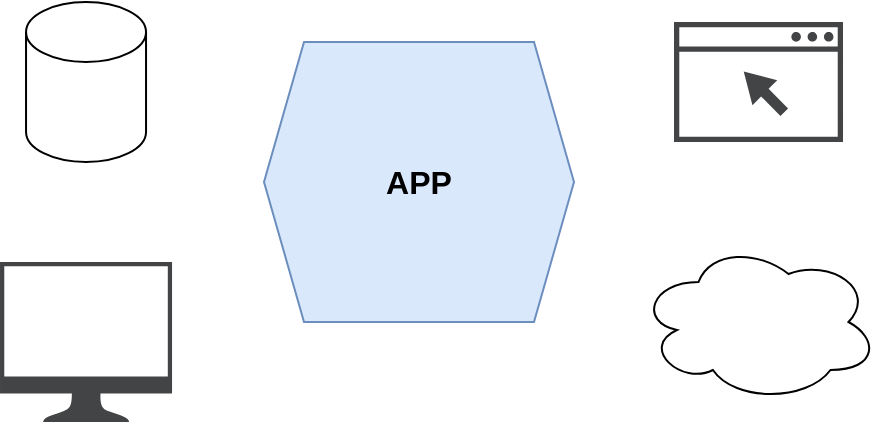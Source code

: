 <mxfile version="20.0.3" type="github" pages="5">
  <diagram id="197FKwCF_T1x4Uy-kO40" name="Page-1">
    <mxGraphModel dx="1422" dy="656" grid="1" gridSize="10" guides="1" tooltips="1" connect="1" arrows="1" fold="1" page="1" pageScale="1" pageWidth="850" pageHeight="1100" math="0" shadow="0">
      <root>
        <mxCell id="0" />
        <mxCell id="1" parent="0" />
        <mxCell id="01W9tkIO_FNPxwmTyG0n-1" value="APP" style="shape=hexagon;perimeter=hexagonPerimeter2;whiteSpace=wrap;html=1;fixedSize=1;fillColor=#dae8fc;strokeColor=#6c8ebf;fontStyle=1;fontSize=16;" parent="1" vertex="1">
          <mxGeometry x="305" y="160" width="155" height="140" as="geometry" />
        </mxCell>
        <mxCell id="01W9tkIO_FNPxwmTyG0n-2" value="" style="shape=cylinder3;whiteSpace=wrap;html=1;boundedLbl=1;backgroundOutline=1;size=15;" parent="1" vertex="1">
          <mxGeometry x="186.02" y="140" width="60" height="80" as="geometry" />
        </mxCell>
        <mxCell id="01W9tkIO_FNPxwmTyG0n-3" value="" style="ellipse;shape=cloud;whiteSpace=wrap;html=1;" parent="1" vertex="1">
          <mxGeometry x="492.26" y="260" width="120" height="80" as="geometry" />
        </mxCell>
        <mxCell id="01W9tkIO_FNPxwmTyG0n-4" value="" style="sketch=0;pointerEvents=1;shadow=0;dashed=0;html=1;strokeColor=none;fillColor=#434445;aspect=fixed;labelPosition=center;verticalLabelPosition=bottom;verticalAlign=top;align=center;outlineConnect=0;shape=mxgraph.vvd.web_browser;" parent="1" vertex="1">
          <mxGeometry x="510" y="150" width="84.51" height="60" as="geometry" />
        </mxCell>
        <mxCell id="01W9tkIO_FNPxwmTyG0n-5" value="" style="sketch=0;pointerEvents=1;shadow=0;dashed=0;html=1;strokeColor=none;fillColor=#434445;aspect=fixed;labelPosition=center;verticalLabelPosition=bottom;verticalAlign=top;align=center;outlineConnect=0;shape=mxgraph.vvd.monitor;" parent="1" vertex="1">
          <mxGeometry x="173.01" y="270" width="86.02" height="80" as="geometry" />
        </mxCell>
      </root>
    </mxGraphModel>
  </diagram>
  <diagram id="x_vT3Bfe5vnsbRUxAPgn" name="Event Bus">
    <mxGraphModel dx="1422" dy="656" grid="1" gridSize="10" guides="1" tooltips="1" connect="1" arrows="1" fold="1" page="1" pageScale="1" pageWidth="827" pageHeight="1169" math="0" shadow="0">
      <root>
        <mxCell id="0" />
        <mxCell id="1" parent="0" />
        <mxCell id="H-iRm4MlmZyht57cwCee-2" value="EVENT BUS" style="rounded=0;whiteSpace=wrap;html=1;" vertex="1" parent="1">
          <mxGeometry x="140" y="210" width="430" height="30" as="geometry" />
        </mxCell>
        <mxCell id="H-iRm4MlmZyht57cwCee-8" value="" style="shape=hexagon;perimeter=hexagonPerimeter2;whiteSpace=wrap;html=1;fixedSize=1;fillColor=#dae8fc;strokeColor=#6c8ebf;" vertex="1" parent="1">
          <mxGeometry x="140" y="280" width="120" height="80" as="geometry" />
        </mxCell>
        <mxCell id="H-iRm4MlmZyht57cwCee-14" value="" style="shape=hexagon;perimeter=hexagonPerimeter2;whiteSpace=wrap;html=1;fixedSize=1;fillColor=#dae8fc;strokeColor=#6c8ebf;" vertex="1" parent="1">
          <mxGeometry x="290" y="280" width="120" height="80" as="geometry" />
        </mxCell>
        <mxCell id="H-iRm4MlmZyht57cwCee-15" value="" style="endArrow=classic;startArrow=classic;html=1;rounded=0;entryX=0.103;entryY=1.133;entryDx=0;entryDy=0;entryPerimeter=0;exitX=0.5;exitY=0;exitDx=0;exitDy=0;fillColor=#dae8fc;strokeColor=#6c8ebf;" edge="1" parent="1" source="H-iRm4MlmZyht57cwCee-14">
          <mxGeometry width="50" height="50" relative="1" as="geometry">
            <mxPoint x="320" y="510" as="sourcePoint" />
            <mxPoint x="349.74" y="243.99" as="targetPoint" />
          </mxGeometry>
        </mxCell>
        <mxCell id="H-iRm4MlmZyht57cwCee-16" value="" style="shape=hexagon;perimeter=hexagonPerimeter2;whiteSpace=wrap;html=1;fixedSize=1;fillColor=#dae8fc;strokeColor=#6c8ebf;" vertex="1" parent="1">
          <mxGeometry x="440" y="280" width="120" height="80" as="geometry" />
        </mxCell>
        <mxCell id="H-iRm4MlmZyht57cwCee-17" value="" style="endArrow=classic;startArrow=classic;html=1;rounded=0;entryX=0.103;entryY=1.133;entryDx=0;entryDy=0;entryPerimeter=0;exitX=0.5;exitY=0;exitDx=0;exitDy=0;fillColor=#dae8fc;strokeColor=#6c8ebf;" edge="1" parent="1" source="H-iRm4MlmZyht57cwCee-16">
          <mxGeometry width="50" height="50" relative="1" as="geometry">
            <mxPoint x="470" y="510" as="sourcePoint" />
            <mxPoint x="499.74" y="243.99" as="targetPoint" />
          </mxGeometry>
        </mxCell>
        <mxCell id="H-iRm4MlmZyht57cwCee-22" value="" style="shape=hexagon;perimeter=hexagonPerimeter2;whiteSpace=wrap;html=1;fixedSize=1;rotation=-180;fillColor=#dae8fc;strokeColor=#6c8ebf;" vertex="1" parent="1">
          <mxGeometry x="440" y="90" width="120" height="80" as="geometry" />
        </mxCell>
        <mxCell id="H-iRm4MlmZyht57cwCee-23" value="" style="endArrow=classic;startArrow=classic;html=1;rounded=0;entryX=0.103;entryY=1.133;entryDx=0;entryDy=0;entryPerimeter=0;exitX=0.5;exitY=0;exitDx=0;exitDy=0;fillColor=#dae8fc;strokeColor=#6c8ebf;" edge="1" parent="1" source="H-iRm4MlmZyht57cwCee-22">
          <mxGeometry width="50" height="50" relative="1" as="geometry">
            <mxPoint x="530" y="-60" as="sourcePoint" />
            <mxPoint x="500" y="206" as="targetPoint" />
          </mxGeometry>
        </mxCell>
        <mxCell id="H-iRm4MlmZyht57cwCee-24" value="" style="shape=hexagon;perimeter=hexagonPerimeter2;whiteSpace=wrap;html=1;fixedSize=1;rotation=-180;fillColor=#dae8fc;strokeColor=#6c8ebf;" vertex="1" parent="1">
          <mxGeometry x="290" y="90" width="120" height="80" as="geometry" />
        </mxCell>
        <mxCell id="H-iRm4MlmZyht57cwCee-25" value="" style="endArrow=classic;startArrow=classic;html=1;rounded=0;entryX=0.103;entryY=1.133;entryDx=0;entryDy=0;entryPerimeter=0;exitX=0.5;exitY=0;exitDx=0;exitDy=0;fillColor=#dae8fc;strokeColor=#6c8ebf;" edge="1" parent="1" source="H-iRm4MlmZyht57cwCee-24">
          <mxGeometry width="50" height="50" relative="1" as="geometry">
            <mxPoint x="380" y="-60" as="sourcePoint" />
            <mxPoint x="350" y="206" as="targetPoint" />
          </mxGeometry>
        </mxCell>
        <mxCell id="H-iRm4MlmZyht57cwCee-26" value="" style="shape=hexagon;perimeter=hexagonPerimeter2;whiteSpace=wrap;html=1;fixedSize=1;rotation=-180;fillColor=#dae8fc;strokeColor=#6c8ebf;" vertex="1" parent="1">
          <mxGeometry x="140" y="90" width="120" height="80" as="geometry" />
        </mxCell>
        <mxCell id="H-iRm4MlmZyht57cwCee-27" value="" style="endArrow=classic;startArrow=classic;html=1;rounded=0;entryX=0.103;entryY=1.133;entryDx=0;entryDy=0;entryPerimeter=0;exitX=0.5;exitY=0;exitDx=0;exitDy=0;fillColor=#dae8fc;strokeColor=#6c8ebf;" edge="1" parent="1" source="H-iRm4MlmZyht57cwCee-26">
          <mxGeometry width="50" height="50" relative="1" as="geometry">
            <mxPoint x="230" y="-60" as="sourcePoint" />
            <mxPoint x="200" y="206" as="targetPoint" />
          </mxGeometry>
        </mxCell>
        <mxCell id="H-iRm4MlmZyht57cwCee-29" value="" style="endArrow=classic;startArrow=classic;html=1;rounded=0;entryX=0.103;entryY=1.133;entryDx=0;entryDy=0;entryPerimeter=0;exitX=0.5;exitY=0;exitDx=0;exitDy=0;fillColor=#dae8fc;strokeColor=#6c8ebf;" edge="1" parent="1">
          <mxGeometry width="50" height="50" relative="1" as="geometry">
            <mxPoint x="201" y="281" as="sourcePoint" />
            <mxPoint x="200.74" y="244.99" as="targetPoint" />
          </mxGeometry>
        </mxCell>
      </root>
    </mxGraphModel>
  </diagram>
  <diagram id="eS2bIxUvSSr4cI70RPKJ" name="Shared Data">
    <mxGraphModel dx="1422" dy="656" grid="1" gridSize="10" guides="1" tooltips="1" connect="1" arrows="1" fold="1" page="1" pageScale="1" pageWidth="827" pageHeight="1169" math="0" shadow="0">
      <root>
        <mxCell id="0" />
        <mxCell id="1" parent="0" />
        <mxCell id="kKqNVoQcvOH_ShcFGLS9-1" value="EVENT BUS" style="rounded=0;whiteSpace=wrap;html=1;" vertex="1" parent="1">
          <mxGeometry x="140" y="412" width="430" height="30" as="geometry" />
        </mxCell>
        <mxCell id="kKqNVoQcvOH_ShcFGLS9-2" value="" style="shape=hexagon;perimeter=hexagonPerimeter2;whiteSpace=wrap;html=1;fixedSize=1;fillColor=#dae8fc;strokeColor=#6c8ebf;" vertex="1" parent="1">
          <mxGeometry x="140" y="482" width="120" height="80" as="geometry" />
        </mxCell>
        <mxCell id="kKqNVoQcvOH_ShcFGLS9-3" value="" style="shape=hexagon;perimeter=hexagonPerimeter2;whiteSpace=wrap;html=1;fixedSize=1;fillColor=#dae8fc;strokeColor=#6c8ebf;" vertex="1" parent="1">
          <mxGeometry x="290" y="482" width="120" height="80" as="geometry" />
        </mxCell>
        <mxCell id="kKqNVoQcvOH_ShcFGLS9-4" value="" style="endArrow=classic;startArrow=classic;html=1;rounded=0;entryX=0.103;entryY=1.133;entryDx=0;entryDy=0;entryPerimeter=0;exitX=0.5;exitY=0;exitDx=0;exitDy=0;fillColor=#dae8fc;strokeColor=#6c8ebf;" edge="1" parent="1" source="kKqNVoQcvOH_ShcFGLS9-3">
          <mxGeometry width="50" height="50" relative="1" as="geometry">
            <mxPoint x="320" y="712" as="sourcePoint" />
            <mxPoint x="349.74" y="445.99" as="targetPoint" />
          </mxGeometry>
        </mxCell>
        <mxCell id="kKqNVoQcvOH_ShcFGLS9-5" value="" style="shape=hexagon;perimeter=hexagonPerimeter2;whiteSpace=wrap;html=1;fixedSize=1;fillColor=#dae8fc;strokeColor=#6c8ebf;" vertex="1" parent="1">
          <mxGeometry x="440" y="482" width="120" height="80" as="geometry" />
        </mxCell>
        <mxCell id="kKqNVoQcvOH_ShcFGLS9-6" value="" style="endArrow=classic;startArrow=classic;html=1;rounded=0;entryX=0.103;entryY=1.133;entryDx=0;entryDy=0;entryPerimeter=0;exitX=0.5;exitY=0;exitDx=0;exitDy=0;fillColor=#dae8fc;strokeColor=#6c8ebf;" edge="1" parent="1" source="kKqNVoQcvOH_ShcFGLS9-5">
          <mxGeometry width="50" height="50" relative="1" as="geometry">
            <mxPoint x="470" y="712" as="sourcePoint" />
            <mxPoint x="499.74" y="445.99" as="targetPoint" />
          </mxGeometry>
        </mxCell>
        <mxCell id="kKqNVoQcvOH_ShcFGLS9-7" value="" style="shape=hexagon;perimeter=hexagonPerimeter2;whiteSpace=wrap;html=1;fixedSize=1;rotation=-180;fillColor=#dae8fc;strokeColor=#6c8ebf;" vertex="1" parent="1">
          <mxGeometry x="440" y="292" width="120" height="80" as="geometry" />
        </mxCell>
        <mxCell id="kKqNVoQcvOH_ShcFGLS9-8" value="" style="endArrow=classic;startArrow=classic;html=1;rounded=0;entryX=0.103;entryY=1.133;entryDx=0;entryDy=0;entryPerimeter=0;exitX=0.5;exitY=0;exitDx=0;exitDy=0;fillColor=#dae8fc;strokeColor=#6c8ebf;" edge="1" parent="1" source="kKqNVoQcvOH_ShcFGLS9-7">
          <mxGeometry width="50" height="50" relative="1" as="geometry">
            <mxPoint x="530" y="142" as="sourcePoint" />
            <mxPoint x="500" y="408" as="targetPoint" />
          </mxGeometry>
        </mxCell>
        <mxCell id="kKqNVoQcvOH_ShcFGLS9-9" value="" style="shape=hexagon;perimeter=hexagonPerimeter2;whiteSpace=wrap;html=1;fixedSize=1;rotation=-180;fillColor=#dae8fc;strokeColor=#6c8ebf;" vertex="1" parent="1">
          <mxGeometry x="290" y="292" width="120" height="80" as="geometry" />
        </mxCell>
        <mxCell id="kKqNVoQcvOH_ShcFGLS9-10" value="" style="endArrow=classic;startArrow=classic;html=1;rounded=0;entryX=0.103;entryY=1.133;entryDx=0;entryDy=0;entryPerimeter=0;exitX=0.5;exitY=0;exitDx=0;exitDy=0;fillColor=#dae8fc;strokeColor=#6c8ebf;" edge="1" parent="1" source="kKqNVoQcvOH_ShcFGLS9-9">
          <mxGeometry width="50" height="50" relative="1" as="geometry">
            <mxPoint x="380" y="142" as="sourcePoint" />
            <mxPoint x="350" y="408" as="targetPoint" />
          </mxGeometry>
        </mxCell>
        <mxCell id="kKqNVoQcvOH_ShcFGLS9-11" value="" style="shape=hexagon;perimeter=hexagonPerimeter2;whiteSpace=wrap;html=1;fixedSize=1;rotation=-180;fillColor=#dae8fc;strokeColor=#6c8ebf;" vertex="1" parent="1">
          <mxGeometry x="140" y="292" width="120" height="80" as="geometry" />
        </mxCell>
        <mxCell id="kKqNVoQcvOH_ShcFGLS9-12" value="" style="endArrow=classic;startArrow=classic;html=1;rounded=0;entryX=0.103;entryY=1.133;entryDx=0;entryDy=0;entryPerimeter=0;exitX=0.5;exitY=0;exitDx=0;exitDy=0;fillColor=#dae8fc;strokeColor=#6c8ebf;" edge="1" parent="1" source="kKqNVoQcvOH_ShcFGLS9-11">
          <mxGeometry width="50" height="50" relative="1" as="geometry">
            <mxPoint x="230" y="142" as="sourcePoint" />
            <mxPoint x="200" y="408" as="targetPoint" />
          </mxGeometry>
        </mxCell>
        <mxCell id="kKqNVoQcvOH_ShcFGLS9-13" value="" style="endArrow=classic;startArrow=classic;html=1;rounded=0;entryX=0.103;entryY=1.133;entryDx=0;entryDy=0;entryPerimeter=0;exitX=0.5;exitY=0;exitDx=0;exitDy=0;fillColor=#dae8fc;strokeColor=#6c8ebf;" edge="1" parent="1">
          <mxGeometry width="50" height="50" relative="1" as="geometry">
            <mxPoint x="201" y="483" as="sourcePoint" />
            <mxPoint x="200.74" y="446.99" as="targetPoint" />
          </mxGeometry>
        </mxCell>
        <mxCell id="kKqNVoQcvOH_ShcFGLS9-14" value="" style="group;rotation=-90;" vertex="1" connectable="0" parent="1">
          <mxGeometry x="180" y="266" width="40" height="10" as="geometry" />
        </mxCell>
        <mxCell id="kKqNVoQcvOH_ShcFGLS9-15" value="" style="rounded=0;orthogonalLoop=1;jettySize=auto;html=1;endArrow=none;endFill=0;sketch=0;sourcePerimeterSpacing=0;targetPerimeterSpacing=0;" edge="1" parent="kKqNVoQcvOH_ShcFGLS9-14" target="kKqNVoQcvOH_ShcFGLS9-17">
          <mxGeometry relative="1" as="geometry">
            <mxPoint x="20" y="25" as="sourcePoint" />
          </mxGeometry>
        </mxCell>
        <mxCell id="kKqNVoQcvOH_ShcFGLS9-16" value="" style="rounded=0;orthogonalLoop=1;jettySize=auto;html=1;endArrow=halfCircle;endFill=0;entryX=0.5;entryY=0.5;endSize=6;strokeWidth=1;sketch=0;" edge="1" parent="kKqNVoQcvOH_ShcFGLS9-14" target="kKqNVoQcvOH_ShcFGLS9-17">
          <mxGeometry relative="1" as="geometry">
            <mxPoint x="20" y="-15" as="sourcePoint" />
          </mxGeometry>
        </mxCell>
        <mxCell id="kKqNVoQcvOH_ShcFGLS9-17" value="" style="ellipse;whiteSpace=wrap;html=1;align=center;aspect=fixed;resizable=0;points=[];outlineConnect=0;sketch=0;rotation=-90;" vertex="1" parent="kKqNVoQcvOH_ShcFGLS9-14">
          <mxGeometry x="15" width="10" height="10" as="geometry" />
        </mxCell>
        <mxCell id="kKqNVoQcvOH_ShcFGLS9-18" value="Repository" style="rounded=0;whiteSpace=wrap;html=1;fillColor=#fff2cc;strokeColor=#d6b656;fontSize=9;" vertex="1" parent="1">
          <mxGeometry x="170" y="220" width="60" height="30" as="geometry" />
        </mxCell>
        <mxCell id="kKqNVoQcvOH_ShcFGLS9-19" value="" style="group;rotation=-90;" vertex="1" connectable="0" parent="1">
          <mxGeometry x="330" y="267" width="40" height="10" as="geometry" />
        </mxCell>
        <mxCell id="kKqNVoQcvOH_ShcFGLS9-20" value="" style="rounded=0;orthogonalLoop=1;jettySize=auto;html=1;endArrow=none;endFill=0;sketch=0;sourcePerimeterSpacing=0;targetPerimeterSpacing=0;" edge="1" parent="kKqNVoQcvOH_ShcFGLS9-19" target="kKqNVoQcvOH_ShcFGLS9-22">
          <mxGeometry relative="1" as="geometry">
            <mxPoint x="20" y="25" as="sourcePoint" />
          </mxGeometry>
        </mxCell>
        <mxCell id="kKqNVoQcvOH_ShcFGLS9-21" value="" style="rounded=0;orthogonalLoop=1;jettySize=auto;html=1;endArrow=halfCircle;endFill=0;entryX=0.5;entryY=0.5;endSize=6;strokeWidth=1;sketch=0;" edge="1" parent="kKqNVoQcvOH_ShcFGLS9-19" target="kKqNVoQcvOH_ShcFGLS9-22">
          <mxGeometry relative="1" as="geometry">
            <mxPoint x="20" y="-15" as="sourcePoint" />
          </mxGeometry>
        </mxCell>
        <mxCell id="kKqNVoQcvOH_ShcFGLS9-22" value="" style="ellipse;whiteSpace=wrap;html=1;align=center;aspect=fixed;resizable=0;points=[];outlineConnect=0;sketch=0;rotation=-90;" vertex="1" parent="kKqNVoQcvOH_ShcFGLS9-19">
          <mxGeometry x="15" width="10" height="10" as="geometry" />
        </mxCell>
        <mxCell id="kKqNVoQcvOH_ShcFGLS9-23" value="Repository" style="rounded=0;whiteSpace=wrap;html=1;fillColor=#fff2cc;strokeColor=#d6b656;fontSize=9;" vertex="1" parent="1">
          <mxGeometry x="320" y="221" width="60" height="30" as="geometry" />
        </mxCell>
        <mxCell id="kKqNVoQcvOH_ShcFGLS9-25" value="SHARED&lt;br&gt;DATA" style="shape=cylinder3;whiteSpace=wrap;html=1;boundedLbl=1;backgroundOutline=1;size=15;fontSize=9;fillColor=#ffe6cc;strokeColor=#d79b00;" vertex="1" parent="1">
          <mxGeometry x="248" y="119" width="60" height="80" as="geometry" />
        </mxCell>
        <mxCell id="kKqNVoQcvOH_ShcFGLS9-26" value="" style="endArrow=classic;startArrow=classic;html=1;rounded=0;fillColor=#dae8fc;strokeColor=#6c8ebf;" edge="1" parent="1">
          <mxGeometry width="50" height="50" relative="1" as="geometry">
            <mxPoint x="237" y="171" as="sourcePoint" />
            <mxPoint x="197" y="211" as="targetPoint" />
          </mxGeometry>
        </mxCell>
        <mxCell id="kKqNVoQcvOH_ShcFGLS9-27" value="" style="endArrow=classic;startArrow=classic;html=1;rounded=0;fillColor=#dae8fc;strokeColor=#6c8ebf;" edge="1" parent="1">
          <mxGeometry width="50" height="50" relative="1" as="geometry">
            <mxPoint x="317" y="171" as="sourcePoint" />
            <mxPoint x="357" y="211" as="targetPoint" />
          </mxGeometry>
        </mxCell>
      </root>
    </mxGraphModel>
  </diagram>
  <diagram id="FO313-xJmU6MWljLTH9S" name="Service">
    <mxGraphModel dx="1422" dy="656" grid="1" gridSize="10" guides="1" tooltips="1" connect="1" arrows="1" fold="1" page="1" pageScale="1" pageWidth="827" pageHeight="1169" math="0" shadow="0">
      <root>
        <mxCell id="0" />
        <mxCell id="1" parent="0" />
        <mxCell id="5DYWmnvQ2NfSN66apFOA-1" value="EVENT BUS" style="rounded=0;whiteSpace=wrap;html=1;" vertex="1" parent="1">
          <mxGeometry x="140" y="250" width="430" height="30" as="geometry" />
        </mxCell>
        <mxCell id="5DYWmnvQ2NfSN66apFOA-2" value="" style="shape=hexagon;perimeter=hexagonPerimeter2;whiteSpace=wrap;html=1;fixedSize=1;fillColor=#dae8fc;strokeColor=#6c8ebf;" vertex="1" parent="1">
          <mxGeometry x="140" y="320" width="120" height="80" as="geometry" />
        </mxCell>
        <mxCell id="5DYWmnvQ2NfSN66apFOA-3" value="" style="shape=hexagon;perimeter=hexagonPerimeter2;whiteSpace=wrap;html=1;fixedSize=1;fillColor=#dae8fc;strokeColor=#6c8ebf;" vertex="1" parent="1">
          <mxGeometry x="290" y="320" width="120" height="80" as="geometry" />
        </mxCell>
        <mxCell id="5DYWmnvQ2NfSN66apFOA-4" value="" style="endArrow=classic;startArrow=classic;html=1;rounded=0;entryX=0.103;entryY=1.133;entryDx=0;entryDy=0;entryPerimeter=0;exitX=0.5;exitY=0;exitDx=0;exitDy=0;fillColor=#dae8fc;strokeColor=#6c8ebf;" edge="1" parent="1" source="5DYWmnvQ2NfSN66apFOA-3">
          <mxGeometry width="50" height="50" relative="1" as="geometry">
            <mxPoint x="320" y="550" as="sourcePoint" />
            <mxPoint x="349.74" y="283.99" as="targetPoint" />
          </mxGeometry>
        </mxCell>
        <mxCell id="5DYWmnvQ2NfSN66apFOA-5" value="" style="shape=hexagon;perimeter=hexagonPerimeter2;whiteSpace=wrap;html=1;fixedSize=1;fillColor=#dae8fc;strokeColor=#6c8ebf;" vertex="1" parent="1">
          <mxGeometry x="440" y="320" width="120" height="80" as="geometry" />
        </mxCell>
        <mxCell id="5DYWmnvQ2NfSN66apFOA-6" value="" style="endArrow=classic;startArrow=classic;html=1;rounded=0;entryX=0.103;entryY=1.133;entryDx=0;entryDy=0;entryPerimeter=0;exitX=0.5;exitY=0;exitDx=0;exitDy=0;fillColor=#dae8fc;strokeColor=#6c8ebf;" edge="1" parent="1" source="5DYWmnvQ2NfSN66apFOA-5">
          <mxGeometry width="50" height="50" relative="1" as="geometry">
            <mxPoint x="470" y="550" as="sourcePoint" />
            <mxPoint x="499.74" y="283.99" as="targetPoint" />
          </mxGeometry>
        </mxCell>
        <mxCell id="5DYWmnvQ2NfSN66apFOA-7" value="" style="shape=hexagon;perimeter=hexagonPerimeter2;whiteSpace=wrap;html=1;fixedSize=1;rotation=-180;fillColor=#dae8fc;strokeColor=#6c8ebf;" vertex="1" parent="1">
          <mxGeometry x="440" y="130" width="120" height="80" as="geometry" />
        </mxCell>
        <mxCell id="5DYWmnvQ2NfSN66apFOA-8" value="" style="endArrow=classic;startArrow=classic;html=1;rounded=0;entryX=0.103;entryY=1.133;entryDx=0;entryDy=0;entryPerimeter=0;exitX=0.5;exitY=0;exitDx=0;exitDy=0;fillColor=#dae8fc;strokeColor=#6c8ebf;" edge="1" parent="1" source="5DYWmnvQ2NfSN66apFOA-7">
          <mxGeometry width="50" height="50" relative="1" as="geometry">
            <mxPoint x="530" y="-20" as="sourcePoint" />
            <mxPoint x="500" y="246" as="targetPoint" />
          </mxGeometry>
        </mxCell>
        <mxCell id="5DYWmnvQ2NfSN66apFOA-9" value="" style="shape=hexagon;perimeter=hexagonPerimeter2;whiteSpace=wrap;html=1;fixedSize=1;rotation=-180;fillColor=#dae8fc;strokeColor=#6c8ebf;" vertex="1" parent="1">
          <mxGeometry x="290" y="130" width="120" height="80" as="geometry" />
        </mxCell>
        <mxCell id="5DYWmnvQ2NfSN66apFOA-10" value="" style="endArrow=classic;startArrow=classic;html=1;rounded=0;entryX=0.103;entryY=1.133;entryDx=0;entryDy=0;entryPerimeter=0;exitX=0.5;exitY=0;exitDx=0;exitDy=0;fillColor=#dae8fc;strokeColor=#6c8ebf;" edge="1" parent="1" source="5DYWmnvQ2NfSN66apFOA-9">
          <mxGeometry width="50" height="50" relative="1" as="geometry">
            <mxPoint x="380" y="-20" as="sourcePoint" />
            <mxPoint x="350" y="246" as="targetPoint" />
          </mxGeometry>
        </mxCell>
        <mxCell id="5DYWmnvQ2NfSN66apFOA-11" value="" style="shape=hexagon;perimeter=hexagonPerimeter2;whiteSpace=wrap;html=1;fixedSize=1;rotation=-180;fillColor=#dae8fc;strokeColor=#6c8ebf;" vertex="1" parent="1">
          <mxGeometry x="140" y="130" width="120" height="80" as="geometry" />
        </mxCell>
        <mxCell id="5DYWmnvQ2NfSN66apFOA-12" value="" style="endArrow=classic;startArrow=classic;html=1;rounded=0;entryX=0.103;entryY=1.133;entryDx=0;entryDy=0;entryPerimeter=0;exitX=0.5;exitY=0;exitDx=0;exitDy=0;fillColor=#dae8fc;strokeColor=#6c8ebf;" edge="1" parent="1" source="5DYWmnvQ2NfSN66apFOA-11">
          <mxGeometry width="50" height="50" relative="1" as="geometry">
            <mxPoint x="230" y="-20" as="sourcePoint" />
            <mxPoint x="200" y="246" as="targetPoint" />
          </mxGeometry>
        </mxCell>
        <mxCell id="5DYWmnvQ2NfSN66apFOA-13" value="" style="endArrow=classic;startArrow=classic;html=1;rounded=0;entryX=0.103;entryY=1.133;entryDx=0;entryDy=0;entryPerimeter=0;exitX=0.5;exitY=0;exitDx=0;exitDy=0;fillColor=#dae8fc;strokeColor=#6c8ebf;" edge="1" parent="1">
          <mxGeometry width="50" height="50" relative="1" as="geometry">
            <mxPoint x="201" y="321" as="sourcePoint" />
            <mxPoint x="200.74" y="284.99" as="targetPoint" />
          </mxGeometry>
        </mxCell>
        <mxCell id="nKs9J3aa3LA6i0dU0uUh-11" value="" style="group;rotation=-90;" vertex="1" connectable="0" parent="1">
          <mxGeometry x="180" y="104" width="40" height="10" as="geometry" />
        </mxCell>
        <mxCell id="nKs9J3aa3LA6i0dU0uUh-8" value="" style="rounded=0;orthogonalLoop=1;jettySize=auto;html=1;endArrow=none;endFill=0;sketch=0;sourcePerimeterSpacing=0;targetPerimeterSpacing=0;" edge="1" target="nKs9J3aa3LA6i0dU0uUh-10" parent="nKs9J3aa3LA6i0dU0uUh-11">
          <mxGeometry relative="1" as="geometry">
            <mxPoint x="20" y="25" as="sourcePoint" />
          </mxGeometry>
        </mxCell>
        <mxCell id="nKs9J3aa3LA6i0dU0uUh-9" value="" style="rounded=0;orthogonalLoop=1;jettySize=auto;html=1;endArrow=halfCircle;endFill=0;entryX=0.5;entryY=0.5;endSize=6;strokeWidth=1;sketch=0;" edge="1" target="nKs9J3aa3LA6i0dU0uUh-10" parent="nKs9J3aa3LA6i0dU0uUh-11">
          <mxGeometry relative="1" as="geometry">
            <mxPoint x="20" y="-15" as="sourcePoint" />
          </mxGeometry>
        </mxCell>
        <mxCell id="nKs9J3aa3LA6i0dU0uUh-10" value="" style="ellipse;whiteSpace=wrap;html=1;align=center;aspect=fixed;resizable=0;points=[];outlineConnect=0;sketch=0;rotation=-90;" vertex="1" parent="nKs9J3aa3LA6i0dU0uUh-11">
          <mxGeometry x="15" width="10" height="10" as="geometry" />
        </mxCell>
        <mxCell id="nKs9J3aa3LA6i0dU0uUh-12" value="Service&lt;br style=&quot;font-size: 9px;&quot;&gt;(rest,grpc,...)" style="rounded=0;whiteSpace=wrap;html=1;fillColor=#fff2cc;strokeColor=#d6b656;fontSize=9;" vertex="1" parent="1">
          <mxGeometry x="170" y="58" width="60" height="30" as="geometry" />
        </mxCell>
        <mxCell id="nKs9J3aa3LA6i0dU0uUh-13" value="" style="group;rotation=-90;" vertex="1" connectable="0" parent="1">
          <mxGeometry x="330" y="105" width="40" height="10" as="geometry" />
        </mxCell>
        <mxCell id="nKs9J3aa3LA6i0dU0uUh-14" value="" style="rounded=0;orthogonalLoop=1;jettySize=auto;html=1;endArrow=none;endFill=0;sketch=0;sourcePerimeterSpacing=0;targetPerimeterSpacing=0;" edge="1" parent="nKs9J3aa3LA6i0dU0uUh-13" target="nKs9J3aa3LA6i0dU0uUh-16">
          <mxGeometry relative="1" as="geometry">
            <mxPoint x="20" y="25" as="sourcePoint" />
          </mxGeometry>
        </mxCell>
        <mxCell id="nKs9J3aa3LA6i0dU0uUh-15" value="" style="rounded=0;orthogonalLoop=1;jettySize=auto;html=1;endArrow=halfCircle;endFill=0;entryX=0.5;entryY=0.5;endSize=6;strokeWidth=1;sketch=0;" edge="1" parent="nKs9J3aa3LA6i0dU0uUh-13" target="nKs9J3aa3LA6i0dU0uUh-16">
          <mxGeometry relative="1" as="geometry">
            <mxPoint x="20" y="-15" as="sourcePoint" />
          </mxGeometry>
        </mxCell>
        <mxCell id="nKs9J3aa3LA6i0dU0uUh-16" value="" style="ellipse;whiteSpace=wrap;html=1;align=center;aspect=fixed;resizable=0;points=[];outlineConnect=0;sketch=0;rotation=-90;" vertex="1" parent="nKs9J3aa3LA6i0dU0uUh-13">
          <mxGeometry x="15" width="10" height="10" as="geometry" />
        </mxCell>
        <mxCell id="nKs9J3aa3LA6i0dU0uUh-17" value="Service&lt;br style=&quot;font-size: 9px;&quot;&gt;(rest,grpc,...)" style="rounded=0;whiteSpace=wrap;html=1;fillColor=#fff2cc;strokeColor=#d6b656;fontSize=9;" vertex="1" parent="1">
          <mxGeometry x="320" y="59" width="60" height="30" as="geometry" />
        </mxCell>
        <mxCell id="nKs9J3aa3LA6i0dU0uUh-18" value="" style="endArrow=classic;startArrow=classic;html=1;rounded=0;entryX=0.103;entryY=1.133;entryDx=0;entryDy=0;entryPerimeter=0;fillColor=#dae8fc;strokeColor=#6c8ebf;" edge="1" parent="1">
          <mxGeometry width="50" height="50" relative="1" as="geometry">
            <mxPoint x="310" y="74" as="sourcePoint" />
            <mxPoint x="244" y="74" as="targetPoint" />
          </mxGeometry>
        </mxCell>
      </root>
    </mxGraphModel>
  </diagram>
  <diagram id="kBOr3XWiNK7efRu96Vwe" name="Direct">
    <mxGraphModel dx="1422" dy="656" grid="1" gridSize="10" guides="1" tooltips="1" connect="1" arrows="1" fold="1" page="1" pageScale="1" pageWidth="827" pageHeight="1169" math="0" shadow="0">
      <root>
        <mxCell id="0" />
        <mxCell id="1" parent="0" />
        <mxCell id="9pgHXdEcfke-as5RlMYl-1" value="EVENT BUS" style="rounded=0;whiteSpace=wrap;html=1;" vertex="1" parent="1">
          <mxGeometry x="140" y="412" width="430" height="30" as="geometry" />
        </mxCell>
        <mxCell id="9pgHXdEcfke-as5RlMYl-2" value="" style="shape=hexagon;perimeter=hexagonPerimeter2;whiteSpace=wrap;html=1;fixedSize=1;fillColor=#dae8fc;strokeColor=#6c8ebf;" vertex="1" parent="1">
          <mxGeometry x="140" y="482" width="120" height="80" as="geometry" />
        </mxCell>
        <mxCell id="9pgHXdEcfke-as5RlMYl-3" value="" style="shape=hexagon;perimeter=hexagonPerimeter2;whiteSpace=wrap;html=1;fixedSize=1;fillColor=#dae8fc;strokeColor=#6c8ebf;" vertex="1" parent="1">
          <mxGeometry x="290" y="482" width="120" height="80" as="geometry" />
        </mxCell>
        <mxCell id="9pgHXdEcfke-as5RlMYl-4" value="" style="endArrow=classic;startArrow=classic;html=1;rounded=0;entryX=0.103;entryY=1.133;entryDx=0;entryDy=0;entryPerimeter=0;exitX=0.5;exitY=0;exitDx=0;exitDy=0;fillColor=#dae8fc;strokeColor=#6c8ebf;" edge="1" parent="1" source="9pgHXdEcfke-as5RlMYl-3">
          <mxGeometry width="50" height="50" relative="1" as="geometry">
            <mxPoint x="320" y="712" as="sourcePoint" />
            <mxPoint x="349.74" y="445.99" as="targetPoint" />
          </mxGeometry>
        </mxCell>
        <mxCell id="9pgHXdEcfke-as5RlMYl-5" value="" style="shape=hexagon;perimeter=hexagonPerimeter2;whiteSpace=wrap;html=1;fixedSize=1;fillColor=#dae8fc;strokeColor=#6c8ebf;" vertex="1" parent="1">
          <mxGeometry x="440" y="482" width="120" height="80" as="geometry" />
        </mxCell>
        <mxCell id="9pgHXdEcfke-as5RlMYl-6" value="" style="endArrow=classic;startArrow=classic;html=1;rounded=0;entryX=0.103;entryY=1.133;entryDx=0;entryDy=0;entryPerimeter=0;exitX=0.5;exitY=0;exitDx=0;exitDy=0;fillColor=#dae8fc;strokeColor=#6c8ebf;" edge="1" parent="1" source="9pgHXdEcfke-as5RlMYl-5">
          <mxGeometry width="50" height="50" relative="1" as="geometry">
            <mxPoint x="470" y="712" as="sourcePoint" />
            <mxPoint x="499.74" y="445.99" as="targetPoint" />
          </mxGeometry>
        </mxCell>
        <mxCell id="9pgHXdEcfke-as5RlMYl-7" value="" style="shape=hexagon;perimeter=hexagonPerimeter2;whiteSpace=wrap;html=1;fixedSize=1;rotation=-180;fillColor=#dae8fc;strokeColor=#6c8ebf;" vertex="1" parent="1">
          <mxGeometry x="440" y="292" width="120" height="80" as="geometry" />
        </mxCell>
        <mxCell id="9pgHXdEcfke-as5RlMYl-8" value="" style="endArrow=classic;startArrow=classic;html=1;rounded=0;entryX=0.103;entryY=1.133;entryDx=0;entryDy=0;entryPerimeter=0;exitX=0.5;exitY=0;exitDx=0;exitDy=0;fillColor=#dae8fc;strokeColor=#6c8ebf;" edge="1" parent="1" source="9pgHXdEcfke-as5RlMYl-7">
          <mxGeometry width="50" height="50" relative="1" as="geometry">
            <mxPoint x="530" y="142" as="sourcePoint" />
            <mxPoint x="500" y="408" as="targetPoint" />
          </mxGeometry>
        </mxCell>
        <mxCell id="9pgHXdEcfke-as5RlMYl-9" value="" style="shape=hexagon;perimeter=hexagonPerimeter2;whiteSpace=wrap;html=1;fixedSize=1;rotation=-180;fillColor=#dae8fc;strokeColor=#6c8ebf;" vertex="1" parent="1">
          <mxGeometry x="274" y="231" width="120" height="80" as="geometry" />
        </mxCell>
        <mxCell id="9pgHXdEcfke-as5RlMYl-10" value="" style="endArrow=classic;startArrow=classic;html=1;rounded=0;fillColor=#dae8fc;strokeColor=#6c8ebf;" edge="1" parent="1">
          <mxGeometry width="50" height="50" relative="1" as="geometry">
            <mxPoint x="330" y="320" as="sourcePoint" />
            <mxPoint x="330" y="400" as="targetPoint" />
          </mxGeometry>
        </mxCell>
        <mxCell id="9pgHXdEcfke-as5RlMYl-11" value="" style="shape=hexagon;perimeter=hexagonPerimeter2;whiteSpace=wrap;html=1;fixedSize=1;rotation=-180;fillColor=#dae8fc;strokeColor=#6c8ebf;" vertex="1" parent="1">
          <mxGeometry x="140" y="292" width="120" height="80" as="geometry" />
        </mxCell>
        <mxCell id="9pgHXdEcfke-as5RlMYl-12" value="" style="endArrow=classic;startArrow=classic;html=1;rounded=0;entryX=0.103;entryY=1.133;entryDx=0;entryDy=0;entryPerimeter=0;exitX=0.5;exitY=0;exitDx=0;exitDy=0;fillColor=#dae8fc;strokeColor=#6c8ebf;" edge="1" parent="1" source="9pgHXdEcfke-as5RlMYl-11">
          <mxGeometry width="50" height="50" relative="1" as="geometry">
            <mxPoint x="230" y="142" as="sourcePoint" />
            <mxPoint x="200" y="408" as="targetPoint" />
          </mxGeometry>
        </mxCell>
        <mxCell id="9pgHXdEcfke-as5RlMYl-13" value="" style="endArrow=classic;startArrow=classic;html=1;rounded=0;entryX=0.103;entryY=1.133;entryDx=0;entryDy=0;entryPerimeter=0;exitX=0.5;exitY=0;exitDx=0;exitDy=0;fillColor=#dae8fc;strokeColor=#6c8ebf;" edge="1" parent="1">
          <mxGeometry width="50" height="50" relative="1" as="geometry">
            <mxPoint x="201" y="483" as="sourcePoint" />
            <mxPoint x="200.74" y="446.99" as="targetPoint" />
          </mxGeometry>
        </mxCell>
        <mxCell id="9pgHXdEcfke-as5RlMYl-19" value="" style="group;rotation=-30;" vertex="1" connectable="0" parent="1">
          <mxGeometry x="247" y="297" width="40" height="10" as="geometry" />
        </mxCell>
        <mxCell id="9pgHXdEcfke-as5RlMYl-20" value="" style="rounded=0;orthogonalLoop=1;jettySize=auto;html=1;endArrow=none;endFill=0;sketch=0;sourcePerimeterSpacing=0;targetPerimeterSpacing=0;" edge="1" parent="9pgHXdEcfke-as5RlMYl-19" target="9pgHXdEcfke-as5RlMYl-22">
          <mxGeometry relative="1" as="geometry">
            <mxPoint x="3" y="15" as="sourcePoint" />
          </mxGeometry>
        </mxCell>
        <mxCell id="9pgHXdEcfke-as5RlMYl-21" value="" style="rounded=0;orthogonalLoop=1;jettySize=auto;html=1;endArrow=halfCircle;endFill=0;entryX=0.5;entryY=0.5;endSize=6;strokeWidth=1;sketch=0;" edge="1" parent="9pgHXdEcfke-as5RlMYl-19" target="9pgHXdEcfke-as5RlMYl-22">
          <mxGeometry relative="1" as="geometry">
            <mxPoint x="37" y="-5" as="sourcePoint" />
          </mxGeometry>
        </mxCell>
        <mxCell id="9pgHXdEcfke-as5RlMYl-22" value="" style="ellipse;whiteSpace=wrap;html=1;align=center;aspect=fixed;resizable=0;points=[];outlineConnect=0;sketch=0;rotation=-30;" vertex="1" parent="9pgHXdEcfke-as5RlMYl-19">
          <mxGeometry x="15" width="10" height="10" as="geometry" />
        </mxCell>
      </root>
    </mxGraphModel>
  </diagram>
</mxfile>
